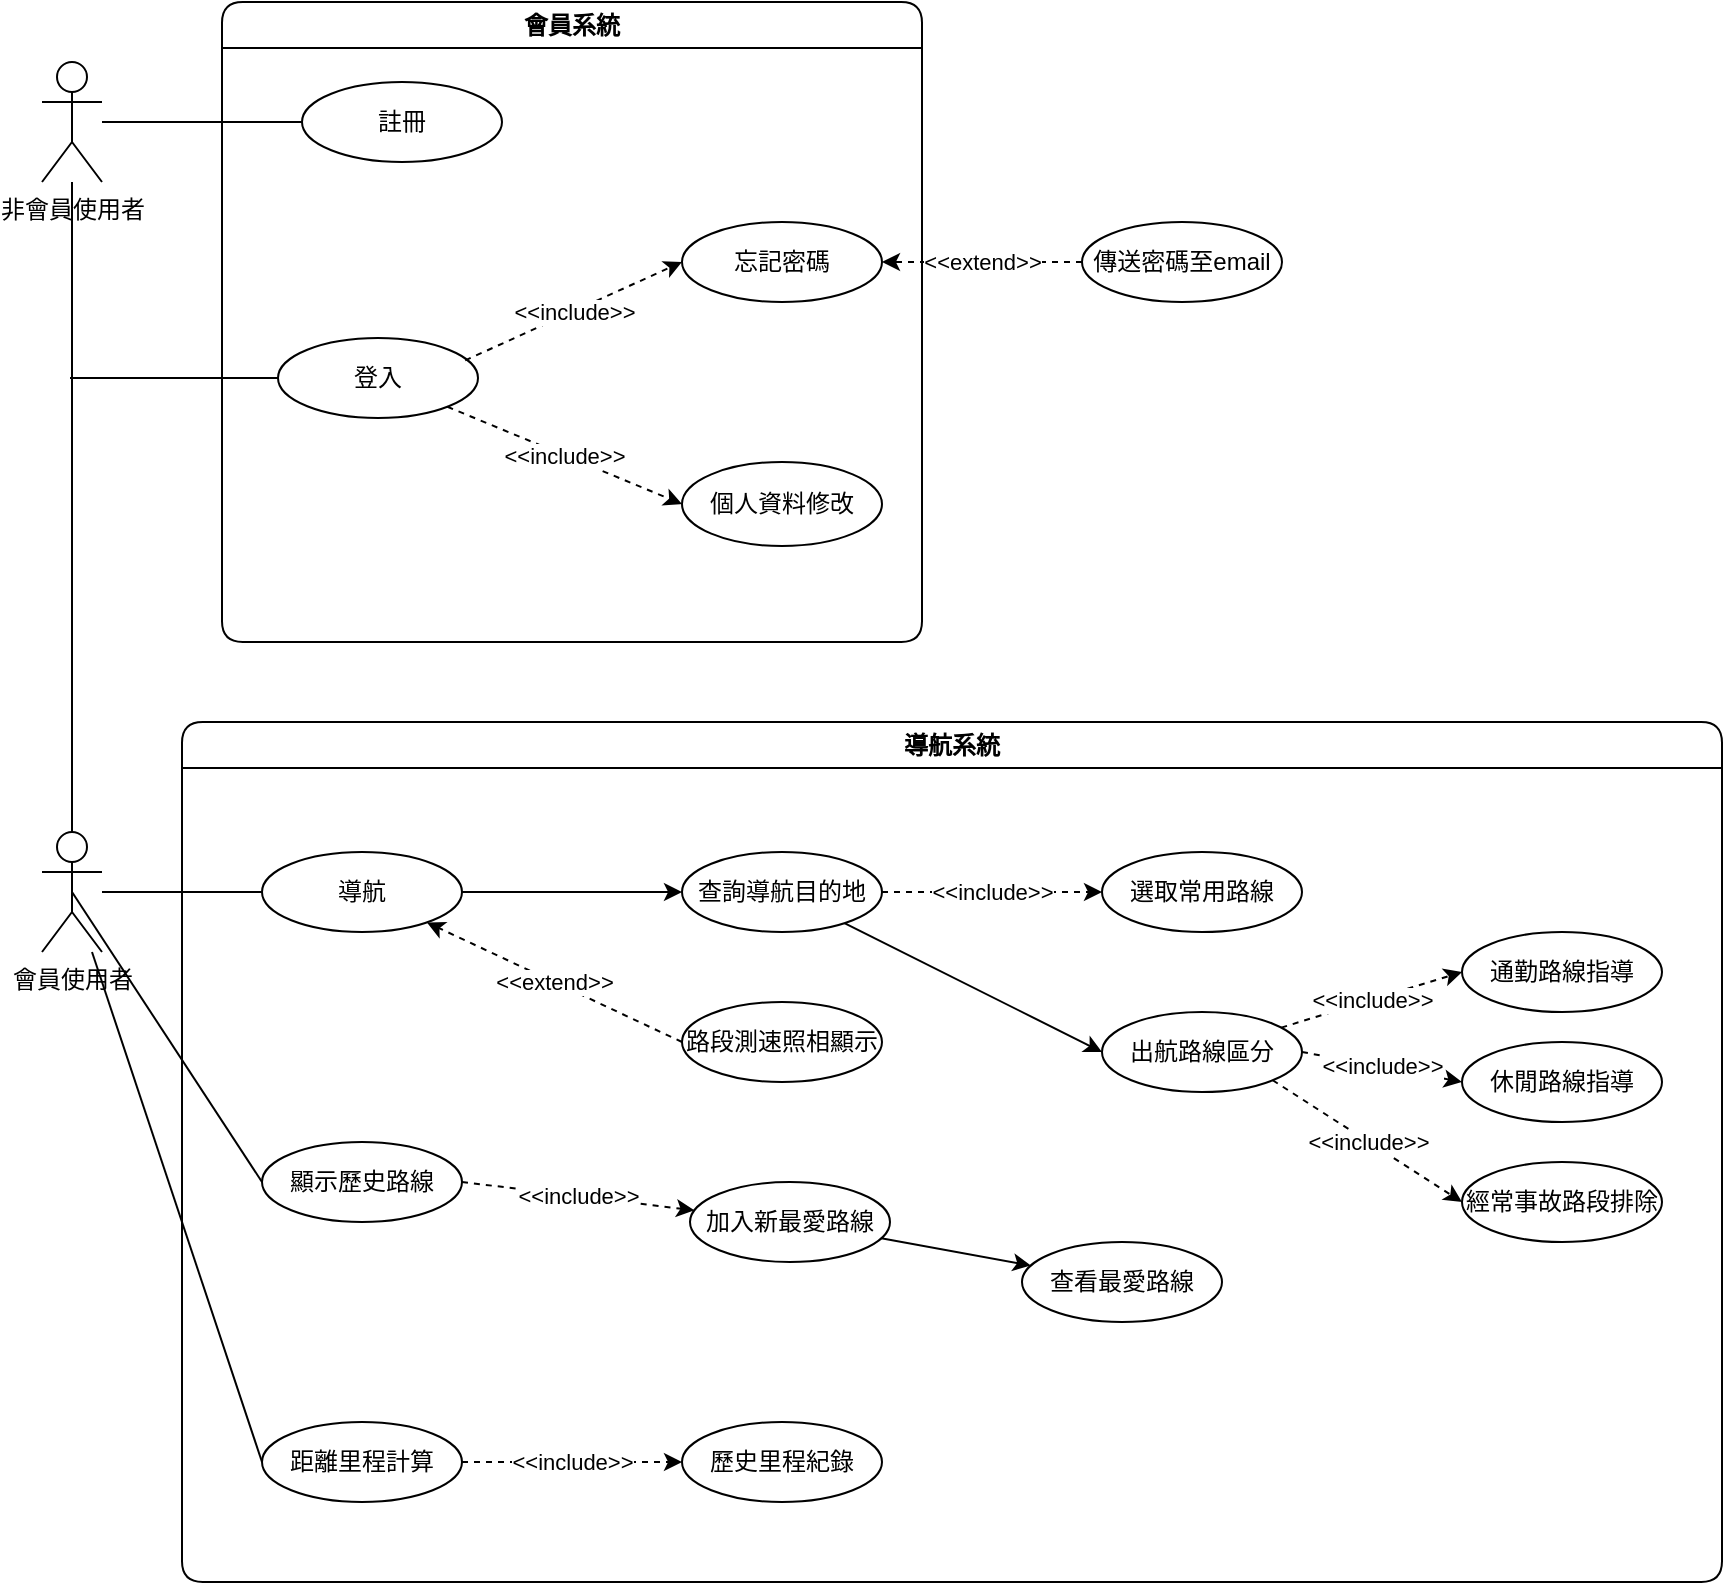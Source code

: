 <mxfile version="22.0.3" type="device">
  <diagram id="NTwz1mt2bxoMGWbpfUoT" name="使用案例">
    <mxGraphModel dx="910" dy="534" grid="1" gridSize="10" guides="1" tooltips="1" connect="1" arrows="1" fold="1" page="1" pageScale="1" pageWidth="827" pageHeight="1169" math="0" shadow="0">
      <root>
        <mxCell id="0" />
        <mxCell id="1" parent="0" />
        <mxCell id="V7nwpLYy4RKjQijtjyU1-1" value="非會員使用者" style="shape=umlActor;verticalLabelPosition=bottom;verticalAlign=top;html=1;outlineConnect=0;" vertex="1" parent="1">
          <mxGeometry x="40" y="70" width="30" height="60" as="geometry" />
        </mxCell>
        <mxCell id="V7nwpLYy4RKjQijtjyU1-2" style="rounded=0;orthogonalLoop=1;jettySize=auto;html=1;endArrow=none;endFill=0;" edge="1" parent="1" source="V7nwpLYy4RKjQijtjyU1-5" target="V7nwpLYy4RKjQijtjyU1-9">
          <mxGeometry relative="1" as="geometry" />
        </mxCell>
        <mxCell id="V7nwpLYy4RKjQijtjyU1-3" style="rounded=0;orthogonalLoop=1;jettySize=auto;html=1;endArrow=none;endFill=0;entryX=0;entryY=0.5;entryDx=0;entryDy=0;" edge="1" parent="1" source="V7nwpLYy4RKjQijtjyU1-5" target="V7nwpLYy4RKjQijtjyU1-33">
          <mxGeometry relative="1" as="geometry" />
        </mxCell>
        <mxCell id="V7nwpLYy4RKjQijtjyU1-4" style="rounded=0;orthogonalLoop=1;jettySize=auto;html=1;exitX=0.5;exitY=0.5;exitDx=0;exitDy=0;exitPerimeter=0;entryX=0;entryY=0.5;entryDx=0;entryDy=0;endArrow=none;endFill=0;" edge="1" parent="1" source="V7nwpLYy4RKjQijtjyU1-5" target="V7nwpLYy4RKjQijtjyU1-37">
          <mxGeometry relative="1" as="geometry" />
        </mxCell>
        <mxCell id="V7nwpLYy4RKjQijtjyU1-5" value="會員使用者" style="shape=umlActor;verticalLabelPosition=bottom;verticalAlign=top;html=1;outlineConnect=0;" vertex="1" parent="1">
          <mxGeometry x="40" y="455" width="30" height="60" as="geometry" />
        </mxCell>
        <mxCell id="V7nwpLYy4RKjQijtjyU1-6" value="註冊" style="ellipse;whiteSpace=wrap;html=1;" vertex="1" parent="1">
          <mxGeometry x="170" y="80" width="100" height="40" as="geometry" />
        </mxCell>
        <mxCell id="V7nwpLYy4RKjQijtjyU1-7" value="" style="edgeStyle=orthogonalEdgeStyle;rounded=0;orthogonalLoop=1;jettySize=auto;html=1;" edge="1" parent="1" source="V7nwpLYy4RKjQijtjyU1-9" target="V7nwpLYy4RKjQijtjyU1-12">
          <mxGeometry relative="1" as="geometry" />
        </mxCell>
        <mxCell id="V7nwpLYy4RKjQijtjyU1-8" value="&amp;lt;&amp;lt;extend&amp;gt;&amp;gt;" style="rounded=0;orthogonalLoop=1;jettySize=auto;html=1;exitX=0;exitY=0.5;exitDx=0;exitDy=0;dashed=1;" edge="1" parent="1" source="V7nwpLYy4RKjQijtjyU1-15" target="V7nwpLYy4RKjQijtjyU1-9">
          <mxGeometry relative="1" as="geometry">
            <mxPoint x="290" y="550" as="targetPoint" />
          </mxGeometry>
        </mxCell>
        <mxCell id="V7nwpLYy4RKjQijtjyU1-9" value="導航" style="ellipse;whiteSpace=wrap;html=1;" vertex="1" parent="1">
          <mxGeometry x="150" y="465" width="100" height="40" as="geometry" />
        </mxCell>
        <mxCell id="V7nwpLYy4RKjQijtjyU1-10" value="" style="rounded=0;orthogonalLoop=1;jettySize=auto;html=1;entryX=0;entryY=0.5;entryDx=0;entryDy=0;" edge="1" parent="1" source="V7nwpLYy4RKjQijtjyU1-12" target="V7nwpLYy4RKjQijtjyU1-14">
          <mxGeometry relative="1" as="geometry" />
        </mxCell>
        <mxCell id="V7nwpLYy4RKjQijtjyU1-11" value="&amp;lt;&amp;lt;include&amp;gt;&amp;gt;" style="rounded=0;orthogonalLoop=1;jettySize=auto;html=1;dashed=1;" edge="1" parent="1" source="V7nwpLYy4RKjQijtjyU1-12" target="V7nwpLYy4RKjQijtjyU1-16">
          <mxGeometry relative="1" as="geometry" />
        </mxCell>
        <mxCell id="V7nwpLYy4RKjQijtjyU1-12" value="查詢導航目的地" style="ellipse;whiteSpace=wrap;html=1;" vertex="1" parent="1">
          <mxGeometry x="360" y="465" width="100" height="40" as="geometry" />
        </mxCell>
        <mxCell id="V7nwpLYy4RKjQijtjyU1-13" value="&amp;lt;&amp;lt;include&amp;gt;&amp;gt;" style="rounded=0;orthogonalLoop=1;jettySize=auto;html=1;dashed=1;entryX=0;entryY=0.5;entryDx=0;entryDy=0;" edge="1" parent="1" source="V7nwpLYy4RKjQijtjyU1-14" target="V7nwpLYy4RKjQijtjyU1-28">
          <mxGeometry relative="1" as="geometry" />
        </mxCell>
        <mxCell id="V7nwpLYy4RKjQijtjyU1-14" value="出航路線區分" style="ellipse;whiteSpace=wrap;html=1;" vertex="1" parent="1">
          <mxGeometry x="570" y="545" width="100" height="40" as="geometry" />
        </mxCell>
        <mxCell id="V7nwpLYy4RKjQijtjyU1-15" value="路段測速照相顯示" style="ellipse;whiteSpace=wrap;html=1;" vertex="1" parent="1">
          <mxGeometry x="360" y="540" width="100" height="40" as="geometry" />
        </mxCell>
        <mxCell id="V7nwpLYy4RKjQijtjyU1-16" value="選取常用路線" style="ellipse;whiteSpace=wrap;html=1;" vertex="1" parent="1">
          <mxGeometry x="570" y="465" width="100" height="40" as="geometry" />
        </mxCell>
        <mxCell id="V7nwpLYy4RKjQijtjyU1-17" value="" style="endArrow=none;html=1;rounded=0;endFill=0;" edge="1" parent="1" source="V7nwpLYy4RKjQijtjyU1-1" target="V7nwpLYy4RKjQijtjyU1-6">
          <mxGeometry width="50" height="50" relative="1" as="geometry">
            <mxPoint x="95" y="230" as="sourcePoint" />
            <mxPoint x="145" y="180" as="targetPoint" />
          </mxGeometry>
        </mxCell>
        <mxCell id="V7nwpLYy4RKjQijtjyU1-18" value="會員系統" style="swimlane;whiteSpace=wrap;html=1;rounded=1;" vertex="1" parent="1">
          <mxGeometry x="130" y="40" width="350" height="320" as="geometry" />
        </mxCell>
        <mxCell id="V7nwpLYy4RKjQijtjyU1-19" value="忘記密碼" style="ellipse;whiteSpace=wrap;html=1;" vertex="1" parent="V7nwpLYy4RKjQijtjyU1-18">
          <mxGeometry x="230" y="110" width="100" height="40" as="geometry" />
        </mxCell>
        <mxCell id="V7nwpLYy4RKjQijtjyU1-20" value="登入" style="ellipse;whiteSpace=wrap;html=1;" vertex="1" parent="V7nwpLYy4RKjQijtjyU1-18">
          <mxGeometry x="28" y="168" width="100" height="40" as="geometry" />
        </mxCell>
        <mxCell id="V7nwpLYy4RKjQijtjyU1-21" value="個人資料修改" style="ellipse;whiteSpace=wrap;html=1;" vertex="1" parent="V7nwpLYy4RKjQijtjyU1-18">
          <mxGeometry x="230" y="230" width="100" height="42" as="geometry" />
        </mxCell>
        <mxCell id="V7nwpLYy4RKjQijtjyU1-22" value="&amp;lt;&amp;lt;include&amp;gt;&amp;gt;" style="endArrow=classic;html=1;rounded=0;dashed=1;entryX=0;entryY=0.5;entryDx=0;entryDy=0;exitX=0.936;exitY=0.28;exitDx=0;exitDy=0;exitPerimeter=0;" edge="1" parent="V7nwpLYy4RKjQijtjyU1-18" source="V7nwpLYy4RKjQijtjyU1-20" target="V7nwpLYy4RKjQijtjyU1-19">
          <mxGeometry width="50" height="50" relative="1" as="geometry">
            <mxPoint x="127.339" y="173.463" as="sourcePoint" />
            <mxPoint x="240" y="200" as="targetPoint" />
          </mxGeometry>
        </mxCell>
        <mxCell id="V7nwpLYy4RKjQijtjyU1-23" value="&amp;lt;&amp;lt;include&amp;gt;&amp;gt;" style="endArrow=classic;html=1;rounded=0;dashed=1;entryX=0;entryY=0.5;entryDx=0;entryDy=0;" edge="1" parent="V7nwpLYy4RKjQijtjyU1-18" source="V7nwpLYy4RKjQijtjyU1-20" target="V7nwpLYy4RKjQijtjyU1-21">
          <mxGeometry width="50" height="50" relative="1" as="geometry">
            <mxPoint x="125.815" y="203.09" as="sourcePoint" />
            <mxPoint x="240" y="200" as="targetPoint" />
          </mxGeometry>
        </mxCell>
        <mxCell id="V7nwpLYy4RKjQijtjyU1-24" value="" style="endArrow=none;html=1;rounded=0;" edge="1" parent="1" source="V7nwpLYy4RKjQijtjyU1-5" target="V7nwpLYy4RKjQijtjyU1-1">
          <mxGeometry width="50" height="50" relative="1" as="geometry">
            <mxPoint x="320" y="290" as="sourcePoint" />
            <mxPoint x="370" y="240" as="targetPoint" />
          </mxGeometry>
        </mxCell>
        <mxCell id="V7nwpLYy4RKjQijtjyU1-25" value="" style="endArrow=none;html=1;rounded=0;entryX=0;entryY=0.5;entryDx=0;entryDy=0;" edge="1" parent="1" target="V7nwpLYy4RKjQijtjyU1-20">
          <mxGeometry width="50" height="50" relative="1" as="geometry">
            <mxPoint x="54" y="228" as="sourcePoint" />
            <mxPoint x="173" y="228" as="targetPoint" />
          </mxGeometry>
        </mxCell>
        <mxCell id="V7nwpLYy4RKjQijtjyU1-26" value="&amp;lt;&amp;lt;extend&amp;gt;&amp;gt;" style="edgeStyle=orthogonalEdgeStyle;rounded=0;orthogonalLoop=1;jettySize=auto;html=1;dashed=1;" edge="1" parent="1" source="V7nwpLYy4RKjQijtjyU1-27" target="V7nwpLYy4RKjQijtjyU1-19">
          <mxGeometry relative="1" as="geometry" />
        </mxCell>
        <mxCell id="V7nwpLYy4RKjQijtjyU1-27" value="傳送密碼至email" style="ellipse;whiteSpace=wrap;html=1;" vertex="1" parent="1">
          <mxGeometry x="560" y="150" width="100" height="40" as="geometry" />
        </mxCell>
        <mxCell id="V7nwpLYy4RKjQijtjyU1-28" value="通勤路線指導" style="ellipse;whiteSpace=wrap;html=1;" vertex="1" parent="1">
          <mxGeometry x="750" y="505" width="100" height="40" as="geometry" />
        </mxCell>
        <mxCell id="V7nwpLYy4RKjQijtjyU1-29" value="&amp;lt;&amp;lt;include&amp;gt;&amp;gt;" style="rounded=0;orthogonalLoop=1;jettySize=auto;html=1;dashed=1;entryX=0;entryY=0.5;entryDx=0;entryDy=0;exitX=1;exitY=0.5;exitDx=0;exitDy=0;" edge="1" parent="1" source="V7nwpLYy4RKjQijtjyU1-14" target="V7nwpLYy4RKjQijtjyU1-30">
          <mxGeometry relative="1" as="geometry">
            <mxPoint x="670" y="606" as="sourcePoint" />
          </mxGeometry>
        </mxCell>
        <mxCell id="V7nwpLYy4RKjQijtjyU1-30" value="休閒路線指導" style="ellipse;whiteSpace=wrap;html=1;" vertex="1" parent="1">
          <mxGeometry x="750" y="560" width="100" height="40" as="geometry" />
        </mxCell>
        <mxCell id="V7nwpLYy4RKjQijtjyU1-31" value="經常事故路段排除" style="ellipse;whiteSpace=wrap;html=1;" vertex="1" parent="1">
          <mxGeometry x="750" y="620" width="100" height="40" as="geometry" />
        </mxCell>
        <mxCell id="V7nwpLYy4RKjQijtjyU1-32" value="&amp;lt;&amp;lt;include&amp;gt;&amp;gt;" style="rounded=0;orthogonalLoop=1;jettySize=auto;html=1;dashed=1;" edge="1" parent="1" source="V7nwpLYy4RKjQijtjyU1-33" target="V7nwpLYy4RKjQijtjyU1-34">
          <mxGeometry relative="1" as="geometry" />
        </mxCell>
        <mxCell id="V7nwpLYy4RKjQijtjyU1-33" value="距離里程計算" style="ellipse;whiteSpace=wrap;html=1;" vertex="1" parent="1">
          <mxGeometry x="150" y="750" width="100" height="40" as="geometry" />
        </mxCell>
        <mxCell id="V7nwpLYy4RKjQijtjyU1-34" value="歷史里程紀錄" style="ellipse;whiteSpace=wrap;html=1;" vertex="1" parent="1">
          <mxGeometry x="360" y="750" width="100" height="40" as="geometry" />
        </mxCell>
        <mxCell id="V7nwpLYy4RKjQijtjyU1-35" value="導航系統" style="swimlane;whiteSpace=wrap;html=1;rounded=1;" vertex="1" parent="1">
          <mxGeometry x="110" y="400" width="770" height="430" as="geometry" />
        </mxCell>
        <mxCell id="V7nwpLYy4RKjQijtjyU1-36" value="查看最愛路線" style="ellipse;whiteSpace=wrap;html=1;" vertex="1" parent="V7nwpLYy4RKjQijtjyU1-35">
          <mxGeometry x="420" y="260" width="100" height="40" as="geometry" />
        </mxCell>
        <mxCell id="V7nwpLYy4RKjQijtjyU1-37" value="顯示歷史路線" style="ellipse;whiteSpace=wrap;html=1;" vertex="1" parent="V7nwpLYy4RKjQijtjyU1-35">
          <mxGeometry x="40" y="210" width="100" height="40" as="geometry" />
        </mxCell>
        <mxCell id="V7nwpLYy4RKjQijtjyU1-38" style="rounded=0;orthogonalLoop=1;jettySize=auto;html=1;" edge="1" parent="V7nwpLYy4RKjQijtjyU1-35" source="V7nwpLYy4RKjQijtjyU1-39" target="V7nwpLYy4RKjQijtjyU1-36">
          <mxGeometry relative="1" as="geometry" />
        </mxCell>
        <mxCell id="V7nwpLYy4RKjQijtjyU1-39" value="加入新最愛路線" style="ellipse;whiteSpace=wrap;html=1;" vertex="1" parent="V7nwpLYy4RKjQijtjyU1-35">
          <mxGeometry x="254" y="230" width="100" height="40" as="geometry" />
        </mxCell>
        <mxCell id="V7nwpLYy4RKjQijtjyU1-40" value="&amp;lt;&amp;lt;include&amp;gt;&amp;gt;" style="rounded=0;orthogonalLoop=1;jettySize=auto;html=1;dashed=1;exitX=1;exitY=0.5;exitDx=0;exitDy=0;" edge="1" parent="V7nwpLYy4RKjQijtjyU1-35" source="V7nwpLYy4RKjQijtjyU1-37" target="V7nwpLYy4RKjQijtjyU1-39">
          <mxGeometry relative="1" as="geometry" />
        </mxCell>
        <mxCell id="V7nwpLYy4RKjQijtjyU1-41" value="&amp;lt;&amp;lt;include&amp;gt;&amp;gt;" style="rounded=0;orthogonalLoop=1;jettySize=auto;html=1;dashed=1;exitX=1;exitY=1;exitDx=0;exitDy=0;entryX=0;entryY=0.5;entryDx=0;entryDy=0;" edge="1" parent="1" source="V7nwpLYy4RKjQijtjyU1-14" target="V7nwpLYy4RKjQijtjyU1-31">
          <mxGeometry relative="1" as="geometry">
            <mxPoint x="671.51" y="718.56" as="sourcePoint" />
            <mxPoint x="569.999" y="659.996" as="targetPoint" />
          </mxGeometry>
        </mxCell>
      </root>
    </mxGraphModel>
  </diagram>
</mxfile>
